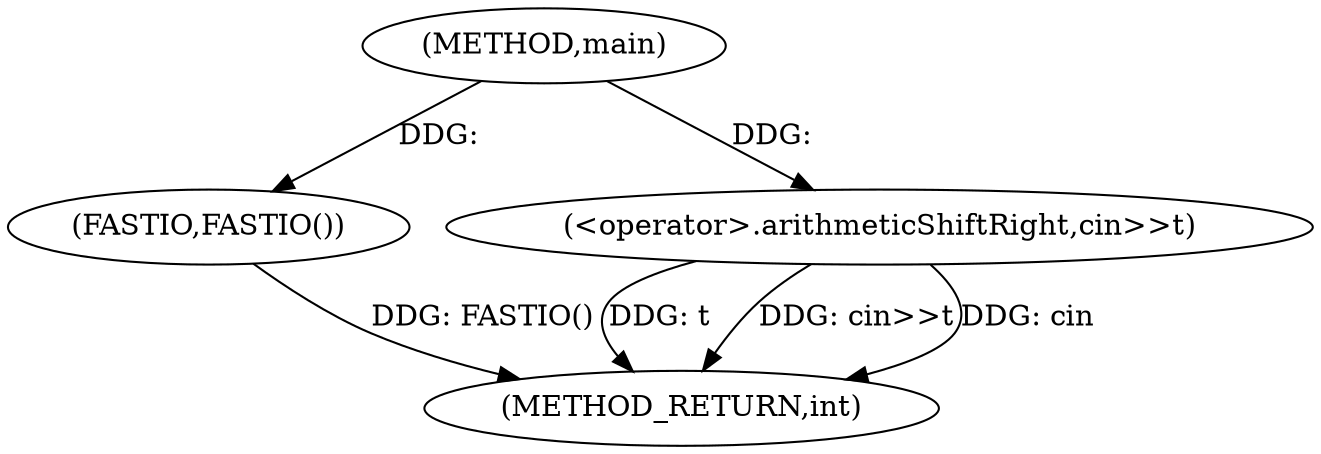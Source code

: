 digraph "main" {  
"1000110" [label = "(METHOD,main)" ]
"1000117" [label = "(METHOD_RETURN,int)" ]
"1000112" [label = "(FASTIO,FASTIO())" ]
"1000114" [label = "(<operator>.arithmeticShiftRight,cin>>t)" ]
  "1000112" -> "1000117"  [ label = "DDG: FASTIO()"] 
  "1000114" -> "1000117"  [ label = "DDG: t"] 
  "1000114" -> "1000117"  [ label = "DDG: cin>>t"] 
  "1000114" -> "1000117"  [ label = "DDG: cin"] 
  "1000110" -> "1000112"  [ label = "DDG: "] 
  "1000110" -> "1000114"  [ label = "DDG: "] 
}
